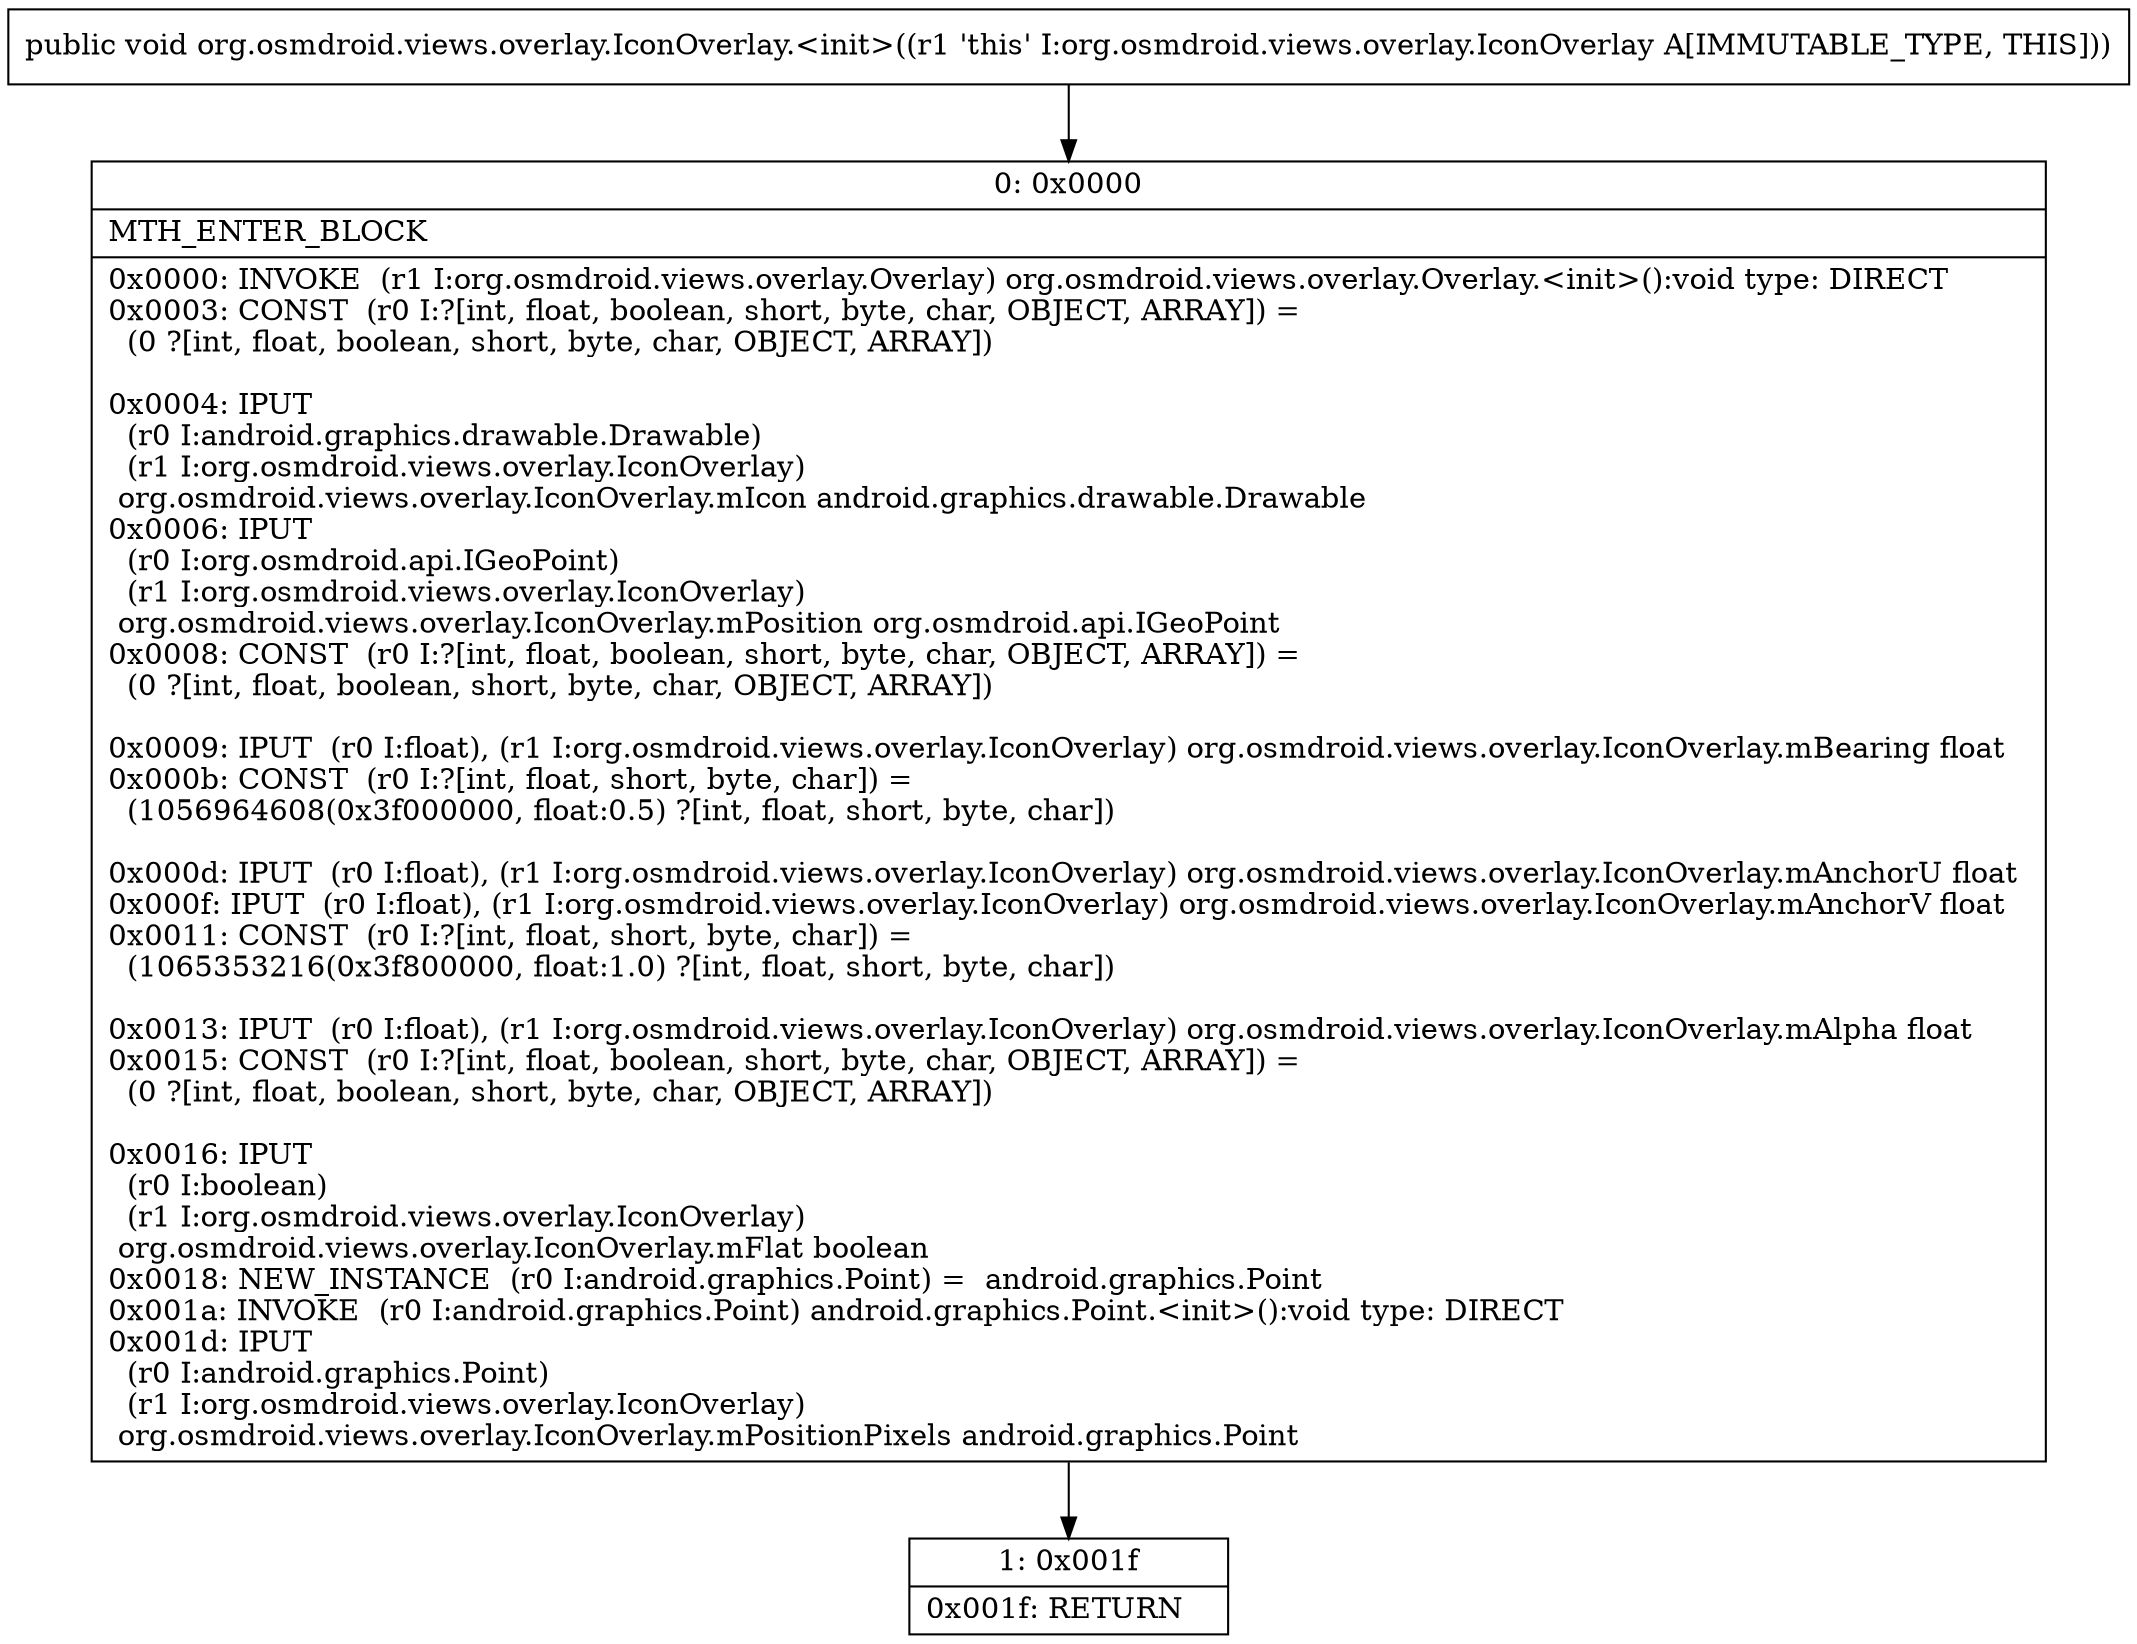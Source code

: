 digraph "CFG fororg.osmdroid.views.overlay.IconOverlay.\<init\>()V" {
Node_0 [shape=record,label="{0\:\ 0x0000|MTH_ENTER_BLOCK\l|0x0000: INVOKE  (r1 I:org.osmdroid.views.overlay.Overlay) org.osmdroid.views.overlay.Overlay.\<init\>():void type: DIRECT \l0x0003: CONST  (r0 I:?[int, float, boolean, short, byte, char, OBJECT, ARRAY]) = \l  (0 ?[int, float, boolean, short, byte, char, OBJECT, ARRAY])\l \l0x0004: IPUT  \l  (r0 I:android.graphics.drawable.Drawable)\l  (r1 I:org.osmdroid.views.overlay.IconOverlay)\l org.osmdroid.views.overlay.IconOverlay.mIcon android.graphics.drawable.Drawable \l0x0006: IPUT  \l  (r0 I:org.osmdroid.api.IGeoPoint)\l  (r1 I:org.osmdroid.views.overlay.IconOverlay)\l org.osmdroid.views.overlay.IconOverlay.mPosition org.osmdroid.api.IGeoPoint \l0x0008: CONST  (r0 I:?[int, float, boolean, short, byte, char, OBJECT, ARRAY]) = \l  (0 ?[int, float, boolean, short, byte, char, OBJECT, ARRAY])\l \l0x0009: IPUT  (r0 I:float), (r1 I:org.osmdroid.views.overlay.IconOverlay) org.osmdroid.views.overlay.IconOverlay.mBearing float \l0x000b: CONST  (r0 I:?[int, float, short, byte, char]) = \l  (1056964608(0x3f000000, float:0.5) ?[int, float, short, byte, char])\l \l0x000d: IPUT  (r0 I:float), (r1 I:org.osmdroid.views.overlay.IconOverlay) org.osmdroid.views.overlay.IconOverlay.mAnchorU float \l0x000f: IPUT  (r0 I:float), (r1 I:org.osmdroid.views.overlay.IconOverlay) org.osmdroid.views.overlay.IconOverlay.mAnchorV float \l0x0011: CONST  (r0 I:?[int, float, short, byte, char]) = \l  (1065353216(0x3f800000, float:1.0) ?[int, float, short, byte, char])\l \l0x0013: IPUT  (r0 I:float), (r1 I:org.osmdroid.views.overlay.IconOverlay) org.osmdroid.views.overlay.IconOverlay.mAlpha float \l0x0015: CONST  (r0 I:?[int, float, boolean, short, byte, char, OBJECT, ARRAY]) = \l  (0 ?[int, float, boolean, short, byte, char, OBJECT, ARRAY])\l \l0x0016: IPUT  \l  (r0 I:boolean)\l  (r1 I:org.osmdroid.views.overlay.IconOverlay)\l org.osmdroid.views.overlay.IconOverlay.mFlat boolean \l0x0018: NEW_INSTANCE  (r0 I:android.graphics.Point) =  android.graphics.Point \l0x001a: INVOKE  (r0 I:android.graphics.Point) android.graphics.Point.\<init\>():void type: DIRECT \l0x001d: IPUT  \l  (r0 I:android.graphics.Point)\l  (r1 I:org.osmdroid.views.overlay.IconOverlay)\l org.osmdroid.views.overlay.IconOverlay.mPositionPixels android.graphics.Point \l}"];
Node_1 [shape=record,label="{1\:\ 0x001f|0x001f: RETURN   \l}"];
MethodNode[shape=record,label="{public void org.osmdroid.views.overlay.IconOverlay.\<init\>((r1 'this' I:org.osmdroid.views.overlay.IconOverlay A[IMMUTABLE_TYPE, THIS])) }"];
MethodNode -> Node_0;
Node_0 -> Node_1;
}

